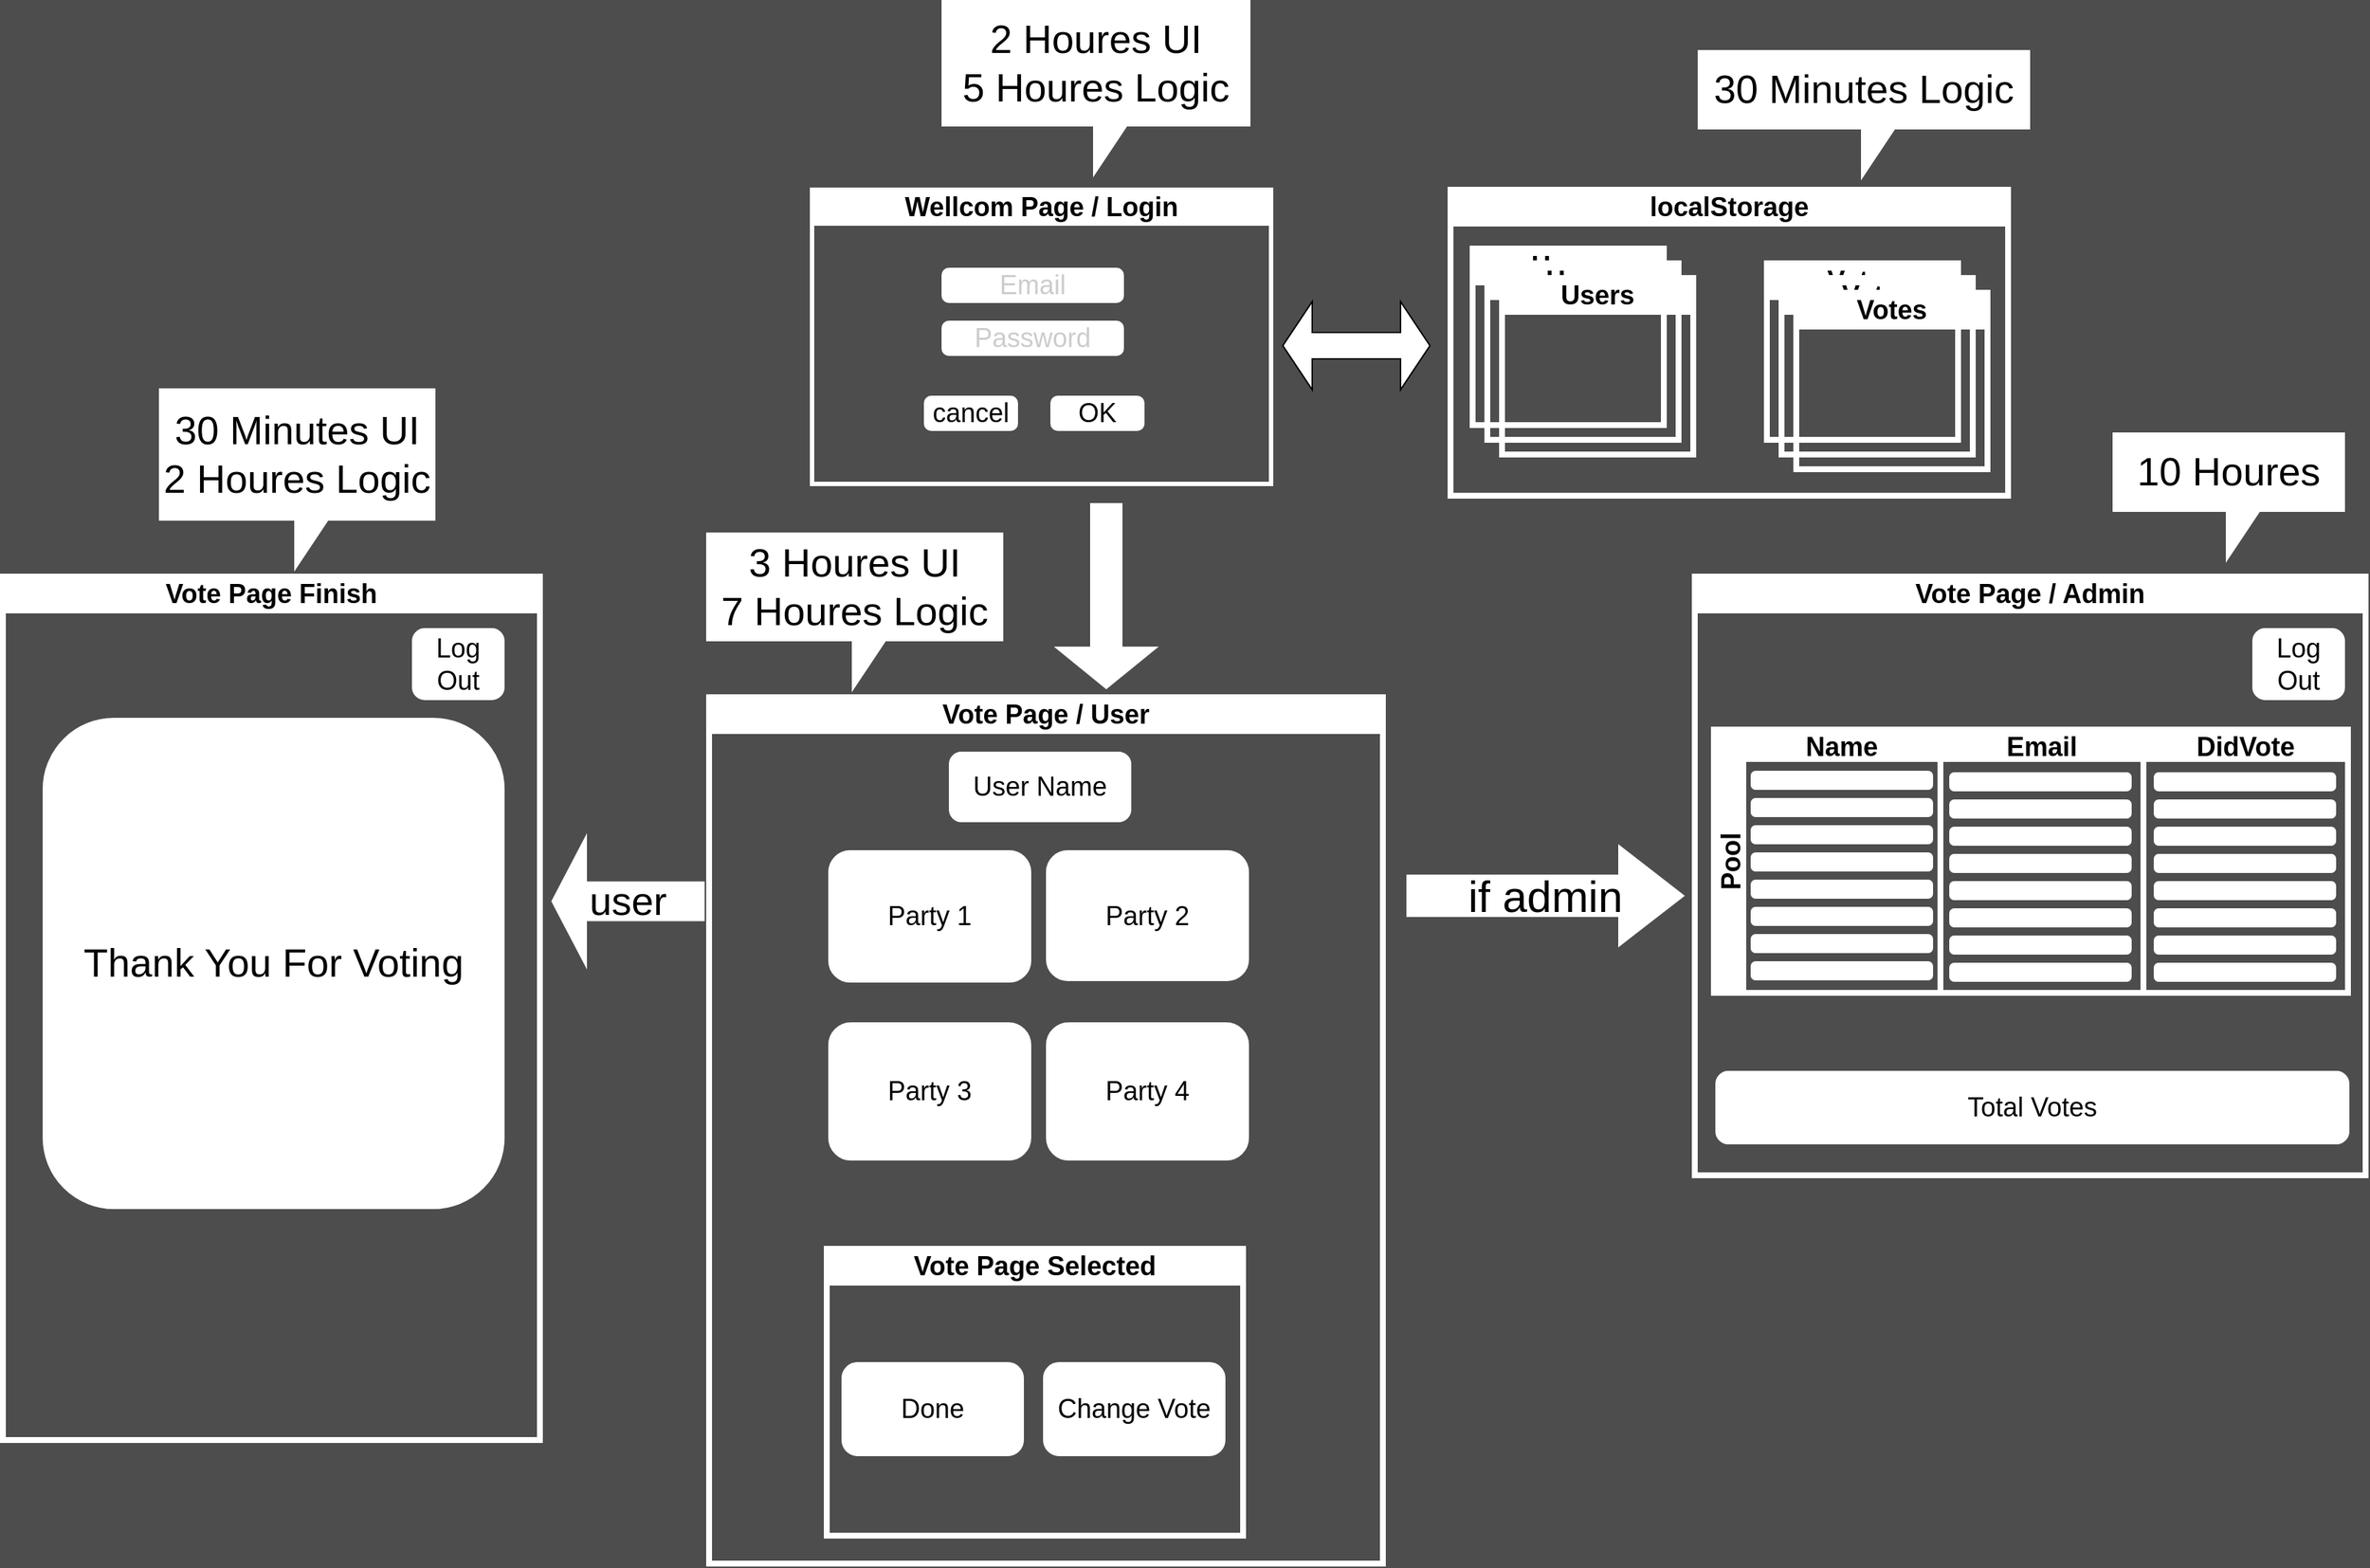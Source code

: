 <mxfile version="20.8.20" type="github">
  <diagram name="Page-1" id="e56a1550-8fbb-45ad-956c-1786394a9013">
    <mxGraphModel dx="1908" dy="1518" grid="0" gridSize="10" guides="1" tooltips="1" connect="1" arrows="1" fold="1" page="0" pageScale="1" pageWidth="850" pageHeight="1100" background="#4D4D4D" math="0" shadow="0">
      <root>
        <mxCell id="0" />
        <mxCell id="1" parent="0" />
        <mxCell id="ZlQkUfzLvTR6-tfbi4hk-3" value="&lt;font style=&quot;font-size: 18px;&quot;&gt;Wellcom Page / Login&lt;/font&gt;" style="swimlane;whiteSpace=wrap;html=1;strokeWidth=3;strokeColor=#FFFFFF;" vertex="1" parent="1">
          <mxGeometry x="628" y="120" width="312" height="200" as="geometry" />
        </mxCell>
        <mxCell id="ZlQkUfzLvTR6-tfbi4hk-35" value="cancel" style="rounded=1;whiteSpace=wrap;html=1;strokeColor=#FFFFFF;strokeWidth=4;fontSize=18;" vertex="1" parent="ZlQkUfzLvTR6-tfbi4hk-3">
          <mxGeometry x="78" y="142" width="60" height="20" as="geometry" />
        </mxCell>
        <mxCell id="ZlQkUfzLvTR6-tfbi4hk-32" value="&lt;font color=&quot;#cccccc&quot;&gt;Email&lt;/font&gt;" style="rounded=1;whiteSpace=wrap;html=1;strokeColor=#FFFFFF;strokeWidth=4;fontSize=18;" vertex="1" parent="ZlQkUfzLvTR6-tfbi4hk-3">
          <mxGeometry x="90" y="55" width="120" height="20" as="geometry" />
        </mxCell>
        <mxCell id="ZlQkUfzLvTR6-tfbi4hk-33" value="&lt;font color=&quot;#cccccc&quot;&gt;Password&lt;/font&gt;" style="rounded=1;whiteSpace=wrap;html=1;strokeColor=#FFFFFF;strokeWidth=4;fontSize=18;" vertex="1" parent="ZlQkUfzLvTR6-tfbi4hk-3">
          <mxGeometry x="90" y="91" width="120" height="20" as="geometry" />
        </mxCell>
        <mxCell id="ZlQkUfzLvTR6-tfbi4hk-34" value="OK" style="rounded=1;whiteSpace=wrap;html=1;strokeColor=#FFFFFF;strokeWidth=4;fontSize=18;" vertex="1" parent="ZlQkUfzLvTR6-tfbi4hk-3">
          <mxGeometry x="164" y="142" width="60" height="20" as="geometry" />
        </mxCell>
        <mxCell id="ZlQkUfzLvTR6-tfbi4hk-6" value="&lt;font style=&quot;font-size: 18px;&quot;&gt;localStorage&lt;/font&gt;" style="swimlane;whiteSpace=wrap;html=1;strokeWidth=4;strokeColor=#FFFFFF;" vertex="1" parent="1">
          <mxGeometry x="1062" y="120" width="379" height="208" as="geometry" />
        </mxCell>
        <mxCell id="ZlQkUfzLvTR6-tfbi4hk-16" value="&lt;font style=&quot;font-size: 18px;&quot;&gt;Users&lt;/font&gt;" style="swimlane;whiteSpace=wrap;html=1;strokeWidth=4;strokeColor=#FFFFFF;" vertex="1" parent="ZlQkUfzLvTR6-tfbi4hk-6">
          <mxGeometry x="15" y="40" width="130" height="120" as="geometry" />
        </mxCell>
        <mxCell id="ZlQkUfzLvTR6-tfbi4hk-17" value="&lt;font style=&quot;font-size: 18px;&quot;&gt;Users&lt;/font&gt;" style="swimlane;whiteSpace=wrap;html=1;strokeWidth=4;strokeColor=#FFFFFF;" vertex="1" parent="ZlQkUfzLvTR6-tfbi4hk-6">
          <mxGeometry x="25" y="50" width="130" height="120" as="geometry" />
        </mxCell>
        <mxCell id="ZlQkUfzLvTR6-tfbi4hk-18" value="&lt;font style=&quot;font-size: 18px;&quot;&gt;Users&lt;/font&gt;" style="swimlane;whiteSpace=wrap;html=1;strokeWidth=4;strokeColor=#FFFFFF;" vertex="1" parent="ZlQkUfzLvTR6-tfbi4hk-6">
          <mxGeometry x="35" y="60" width="130" height="120" as="geometry" />
        </mxCell>
        <mxCell id="ZlQkUfzLvTR6-tfbi4hk-58" value="&lt;font style=&quot;font-size: 18px;&quot;&gt;Votes&lt;/font&gt;" style="swimlane;whiteSpace=wrap;html=1;strokeWidth=4;strokeColor=#FFFFFF;" vertex="1" parent="ZlQkUfzLvTR6-tfbi4hk-6">
          <mxGeometry x="215" y="50" width="130" height="120" as="geometry" />
        </mxCell>
        <mxCell id="ZlQkUfzLvTR6-tfbi4hk-57" value="" style="shape=doubleArrow;whiteSpace=wrap;html=1;" vertex="1" parent="1">
          <mxGeometry x="948.0" y="196" width="100" height="60" as="geometry" />
        </mxCell>
        <mxCell id="ZlQkUfzLvTR6-tfbi4hk-59" value="&lt;font style=&quot;font-size: 18px;&quot;&gt;Votes&lt;/font&gt;" style="swimlane;whiteSpace=wrap;html=1;strokeWidth=4;strokeColor=#FFFFFF;" vertex="1" parent="1">
          <mxGeometry x="1287" y="180" width="130" height="120" as="geometry" />
        </mxCell>
        <mxCell id="ZlQkUfzLvTR6-tfbi4hk-60" value="&lt;font style=&quot;font-size: 18px;&quot;&gt;Votes&lt;/font&gt;" style="swimlane;whiteSpace=wrap;html=1;strokeWidth=4;strokeColor=#FFFFFF;" vertex="1" parent="1">
          <mxGeometry x="1297" y="190" width="130" height="120" as="geometry" />
        </mxCell>
        <mxCell id="ZlQkUfzLvTR6-tfbi4hk-61" value="&lt;font style=&quot;font-size: 18px;&quot;&gt;Vote Page / User&lt;/font&gt;" style="swimlane;whiteSpace=wrap;html=1;spacing=3;strokeWidth=4;strokeColor=#FFFFFF;" vertex="1" parent="1">
          <mxGeometry x="558" y="465" width="458" height="589" as="geometry" />
        </mxCell>
        <mxCell id="ZlQkUfzLvTR6-tfbi4hk-65" value="Party 3" style="rounded=1;whiteSpace=wrap;html=1;strokeColor=#FFFFFF;strokeWidth=4;fontSize=18;" vertex="1" parent="ZlQkUfzLvTR6-tfbi4hk-61">
          <mxGeometry x="83" y="223" width="134" height="90" as="geometry" />
        </mxCell>
        <mxCell id="ZlQkUfzLvTR6-tfbi4hk-69" value="Party 1" style="rounded=1;whiteSpace=wrap;html=1;strokeColor=#FFFFFF;strokeWidth=4;fontSize=18;" vertex="1" parent="ZlQkUfzLvTR6-tfbi4hk-61">
          <mxGeometry x="83" y="106" width="134" height="86" as="geometry" />
        </mxCell>
        <mxCell id="ZlQkUfzLvTR6-tfbi4hk-68" value="Party 2" style="rounded=1;whiteSpace=wrap;html=1;strokeColor=#FFFFFF;strokeWidth=4;fontSize=18;" vertex="1" parent="ZlQkUfzLvTR6-tfbi4hk-61">
          <mxGeometry x="231" y="106" width="134" height="85" as="geometry" />
        </mxCell>
        <mxCell id="ZlQkUfzLvTR6-tfbi4hk-67" value="Party 4" style="rounded=1;whiteSpace=wrap;html=1;strokeColor=#FFFFFF;strokeWidth=4;fontSize=18;" vertex="1" parent="ZlQkUfzLvTR6-tfbi4hk-61">
          <mxGeometry x="231" y="223" width="134" height="90" as="geometry" />
        </mxCell>
        <mxCell id="ZlQkUfzLvTR6-tfbi4hk-135" value="User Name" style="rounded=1;whiteSpace=wrap;html=1;strokeColor=#FFFFFF;strokeWidth=4;fontSize=18;" vertex="1" parent="ZlQkUfzLvTR6-tfbi4hk-61">
          <mxGeometry x="165" y="39" width="120" height="44" as="geometry" />
        </mxCell>
        <mxCell id="ZlQkUfzLvTR6-tfbi4hk-143" value="Vote Page Selected" style="swimlane;whiteSpace=wrap;html=1;strokeColor=#FFFFFF;strokeWidth=4;fontSize=18;" vertex="1" parent="ZlQkUfzLvTR6-tfbi4hk-61">
          <mxGeometry x="80" y="375" width="283" height="195" as="geometry" />
        </mxCell>
        <mxCell id="ZlQkUfzLvTR6-tfbi4hk-145" value="Done" style="rounded=1;whiteSpace=wrap;html=1;strokeColor=#FFFFFF;strokeWidth=4;fontSize=18;" vertex="1" parent="ZlQkUfzLvTR6-tfbi4hk-143">
          <mxGeometry x="12" y="79" width="120" height="60" as="geometry" />
        </mxCell>
        <mxCell id="ZlQkUfzLvTR6-tfbi4hk-146" value="Change Vote" style="rounded=1;whiteSpace=wrap;html=1;strokeColor=#FFFFFF;strokeWidth=4;fontSize=18;" vertex="1" parent="ZlQkUfzLvTR6-tfbi4hk-143">
          <mxGeometry x="149" y="79" width="120" height="60" as="geometry" />
        </mxCell>
        <mxCell id="ZlQkUfzLvTR6-tfbi4hk-62" value="&lt;font style=&quot;font-size: 18px;&quot;&gt;Vote Page / Admin&lt;/font&gt;" style="swimlane;whiteSpace=wrap;html=1;spacing=3;strokeWidth=4;strokeColor=#FFFFFF;startSize=23;" vertex="1" parent="1">
          <mxGeometry x="1228" y="383" width="456" height="407" as="geometry" />
        </mxCell>
        <mxCell id="ZlQkUfzLvTR6-tfbi4hk-92" value="Pool" style="swimlane;childLayout=stackLayout;resizeParent=1;resizeParentMax=0;startSize=20;horizontal=0;horizontalStack=1;strokeColor=#FFFFFF;strokeWidth=4;fontSize=18;" vertex="1" parent="ZlQkUfzLvTR6-tfbi4hk-62">
          <mxGeometry x="13" y="104" width="431" height="179" as="geometry" />
        </mxCell>
        <mxCell id="ZlQkUfzLvTR6-tfbi4hk-93" value="Name" style="swimlane;startSize=20;strokeColor=#FFFFFF;strokeWidth=4;fontSize=18;" vertex="1" parent="ZlQkUfzLvTR6-tfbi4hk-92">
          <mxGeometry x="20" width="134" height="179" as="geometry" />
        </mxCell>
        <mxCell id="ZlQkUfzLvTR6-tfbi4hk-97" value="" style="rounded=1;whiteSpace=wrap;html=1;strokeColor=#FFFFFF;strokeWidth=4;fontSize=18;" vertex="1" parent="ZlQkUfzLvTR6-tfbi4hk-93">
          <mxGeometry x="7" y="30" width="120" height="9" as="geometry" />
        </mxCell>
        <mxCell id="ZlQkUfzLvTR6-tfbi4hk-98" value="" style="rounded=1;whiteSpace=wrap;html=1;strokeColor=#FFFFFF;strokeWidth=4;fontSize=18;" vertex="1" parent="ZlQkUfzLvTR6-tfbi4hk-93">
          <mxGeometry x="7" y="48.5" width="120" height="9" as="geometry" />
        </mxCell>
        <mxCell id="ZlQkUfzLvTR6-tfbi4hk-94" value="Email" style="swimlane;startSize=20;strokeColor=#FFFFFF;strokeWidth=4;fontSize=18;" vertex="1" parent="ZlQkUfzLvTR6-tfbi4hk-92">
          <mxGeometry x="154" width="138" height="179" as="geometry" />
        </mxCell>
        <mxCell id="ZlQkUfzLvTR6-tfbi4hk-95" value="DidVote" style="swimlane;startSize=20;strokeColor=#FFFFFF;strokeWidth=4;fontSize=18;" vertex="1" parent="ZlQkUfzLvTR6-tfbi4hk-92">
          <mxGeometry x="292" width="139" height="179" as="geometry" />
        </mxCell>
        <mxCell id="ZlQkUfzLvTR6-tfbi4hk-124" value="" style="rounded=1;whiteSpace=wrap;html=1;strokeColor=#FFFFFF;strokeWidth=4;fontSize=18;" vertex="1" parent="ZlQkUfzLvTR6-tfbi4hk-95">
          <mxGeometry x="9" y="31" width="120" height="9" as="geometry" />
        </mxCell>
        <mxCell id="ZlQkUfzLvTR6-tfbi4hk-125" value="" style="rounded=1;whiteSpace=wrap;html=1;strokeColor=#FFFFFF;strokeWidth=4;fontSize=18;" vertex="1" parent="ZlQkUfzLvTR6-tfbi4hk-95">
          <mxGeometry x="9" y="49.5" width="120" height="9" as="geometry" />
        </mxCell>
        <mxCell id="ZlQkUfzLvTR6-tfbi4hk-126" value="" style="rounded=1;whiteSpace=wrap;html=1;strokeColor=#FFFFFF;strokeWidth=4;fontSize=18;" vertex="1" parent="ZlQkUfzLvTR6-tfbi4hk-95">
          <mxGeometry x="9" y="68" width="120" height="9" as="geometry" />
        </mxCell>
        <mxCell id="ZlQkUfzLvTR6-tfbi4hk-127" value="" style="rounded=1;whiteSpace=wrap;html=1;strokeColor=#FFFFFF;strokeWidth=4;fontSize=18;" vertex="1" parent="ZlQkUfzLvTR6-tfbi4hk-95">
          <mxGeometry x="9" y="86.5" width="120" height="9" as="geometry" />
        </mxCell>
        <mxCell id="ZlQkUfzLvTR6-tfbi4hk-128" value="" style="rounded=1;whiteSpace=wrap;html=1;strokeColor=#FFFFFF;strokeWidth=4;fontSize=18;" vertex="1" parent="ZlQkUfzLvTR6-tfbi4hk-95">
          <mxGeometry x="9" y="105" width="120" height="9" as="geometry" />
        </mxCell>
        <mxCell id="ZlQkUfzLvTR6-tfbi4hk-129" value="" style="rounded=1;whiteSpace=wrap;html=1;strokeColor=#FFFFFF;strokeWidth=4;fontSize=18;" vertex="1" parent="ZlQkUfzLvTR6-tfbi4hk-95">
          <mxGeometry x="9" y="123.5" width="120" height="9" as="geometry" />
        </mxCell>
        <mxCell id="ZlQkUfzLvTR6-tfbi4hk-130" value="" style="rounded=1;whiteSpace=wrap;html=1;strokeColor=#FFFFFF;strokeWidth=4;fontSize=18;" vertex="1" parent="ZlQkUfzLvTR6-tfbi4hk-95">
          <mxGeometry x="9" y="142" width="120" height="9" as="geometry" />
        </mxCell>
        <mxCell id="ZlQkUfzLvTR6-tfbi4hk-131" value="" style="rounded=1;whiteSpace=wrap;html=1;strokeColor=#FFFFFF;strokeWidth=4;fontSize=18;" vertex="1" parent="ZlQkUfzLvTR6-tfbi4hk-95">
          <mxGeometry x="9" y="160.5" width="120" height="9" as="geometry" />
        </mxCell>
        <mxCell id="ZlQkUfzLvTR6-tfbi4hk-132" value="Total Votes" style="rounded=1;whiteSpace=wrap;html=1;strokeColor=#FFFFFF;strokeWidth=4;fontSize=18;" vertex="1" parent="ZlQkUfzLvTR6-tfbi4hk-62">
          <mxGeometry x="16" y="338" width="427" height="46" as="geometry" />
        </mxCell>
        <mxCell id="ZlQkUfzLvTR6-tfbi4hk-133" value="Log Out" style="rounded=1;whiteSpace=wrap;html=1;strokeColor=#FFFFFF;strokeWidth=4;fontSize=18;" vertex="1" parent="ZlQkUfzLvTR6-tfbi4hk-62">
          <mxGeometry x="381" y="37" width="59" height="45" as="geometry" />
        </mxCell>
        <mxCell id="ZlQkUfzLvTR6-tfbi4hk-107" value="" style="rounded=1;whiteSpace=wrap;html=1;strokeColor=#FFFFFF;strokeWidth=4;fontSize=18;" vertex="1" parent="1">
          <mxGeometry x="1268" y="554" width="120" height="9" as="geometry" />
        </mxCell>
        <mxCell id="ZlQkUfzLvTR6-tfbi4hk-108" value="" style="rounded=1;whiteSpace=wrap;html=1;strokeColor=#FFFFFF;strokeWidth=4;fontSize=18;" vertex="1" parent="1">
          <mxGeometry x="1268" y="572.5" width="120" height="9" as="geometry" />
        </mxCell>
        <mxCell id="ZlQkUfzLvTR6-tfbi4hk-112" value="" style="rounded=1;whiteSpace=wrap;html=1;strokeColor=#FFFFFF;strokeWidth=4;fontSize=18;" vertex="1" parent="1">
          <mxGeometry x="1268" y="591" width="120" height="9" as="geometry" />
        </mxCell>
        <mxCell id="ZlQkUfzLvTR6-tfbi4hk-113" value="" style="rounded=1;whiteSpace=wrap;html=1;strokeColor=#FFFFFF;strokeWidth=4;fontSize=18;" vertex="1" parent="1">
          <mxGeometry x="1268" y="609.5" width="120" height="9" as="geometry" />
        </mxCell>
        <mxCell id="ZlQkUfzLvTR6-tfbi4hk-114" value="" style="rounded=1;whiteSpace=wrap;html=1;strokeColor=#FFFFFF;strokeWidth=4;fontSize=18;" vertex="1" parent="1">
          <mxGeometry x="1268" y="628" width="120" height="9" as="geometry" />
        </mxCell>
        <mxCell id="ZlQkUfzLvTR6-tfbi4hk-115" value="" style="rounded=1;whiteSpace=wrap;html=1;strokeColor=#FFFFFF;strokeWidth=4;fontSize=18;" vertex="1" parent="1">
          <mxGeometry x="1268" y="646.5" width="120" height="9" as="geometry" />
        </mxCell>
        <mxCell id="ZlQkUfzLvTR6-tfbi4hk-116" value="" style="rounded=1;whiteSpace=wrap;html=1;strokeColor=#FFFFFF;strokeWidth=4;fontSize=18;" vertex="1" parent="1">
          <mxGeometry x="1403" y="518" width="120" height="9" as="geometry" />
        </mxCell>
        <mxCell id="ZlQkUfzLvTR6-tfbi4hk-117" value="" style="rounded=1;whiteSpace=wrap;html=1;strokeColor=#FFFFFF;strokeWidth=4;fontSize=18;" vertex="1" parent="1">
          <mxGeometry x="1403" y="536.5" width="120" height="9" as="geometry" />
        </mxCell>
        <mxCell id="ZlQkUfzLvTR6-tfbi4hk-118" value="" style="rounded=1;whiteSpace=wrap;html=1;strokeColor=#FFFFFF;strokeWidth=4;fontSize=18;" vertex="1" parent="1">
          <mxGeometry x="1403" y="555" width="120" height="9" as="geometry" />
        </mxCell>
        <mxCell id="ZlQkUfzLvTR6-tfbi4hk-119" value="" style="rounded=1;whiteSpace=wrap;html=1;strokeColor=#FFFFFF;strokeWidth=4;fontSize=18;" vertex="1" parent="1">
          <mxGeometry x="1403" y="573.5" width="120" height="9" as="geometry" />
        </mxCell>
        <mxCell id="ZlQkUfzLvTR6-tfbi4hk-120" value="" style="rounded=1;whiteSpace=wrap;html=1;strokeColor=#FFFFFF;strokeWidth=4;fontSize=18;" vertex="1" parent="1">
          <mxGeometry x="1403" y="592" width="120" height="9" as="geometry" />
        </mxCell>
        <mxCell id="ZlQkUfzLvTR6-tfbi4hk-121" value="" style="rounded=1;whiteSpace=wrap;html=1;strokeColor=#FFFFFF;strokeWidth=4;fontSize=18;" vertex="1" parent="1">
          <mxGeometry x="1403" y="610.5" width="120" height="9" as="geometry" />
        </mxCell>
        <mxCell id="ZlQkUfzLvTR6-tfbi4hk-122" value="" style="rounded=1;whiteSpace=wrap;html=1;strokeColor=#FFFFFF;strokeWidth=4;fontSize=18;" vertex="1" parent="1">
          <mxGeometry x="1403" y="629" width="120" height="9" as="geometry" />
        </mxCell>
        <mxCell id="ZlQkUfzLvTR6-tfbi4hk-123" value="" style="rounded=1;whiteSpace=wrap;html=1;strokeColor=#FFFFFF;strokeWidth=4;fontSize=18;" vertex="1" parent="1">
          <mxGeometry x="1403" y="647.5" width="120" height="9" as="geometry" />
        </mxCell>
        <mxCell id="ZlQkUfzLvTR6-tfbi4hk-141" value="&lt;font style=&quot;font-size: 30px;&quot;&gt;if admin&lt;/font&gt;" style="html=1;shadow=0;dashed=0;align=center;verticalAlign=middle;shape=mxgraph.arrows2.arrow;dy=0.6;dx=40;notch=0;strokeColor=#FFFFFF;strokeWidth=4;fontSize=18;" vertex="1" parent="1">
          <mxGeometry x="1034" y="569" width="184" height="62" as="geometry" />
        </mxCell>
        <mxCell id="ZlQkUfzLvTR6-tfbi4hk-144" value="Vote Page Finish" style="swimlane;whiteSpace=wrap;html=1;strokeColor=#FFFFFF;strokeWidth=4;fontSize=18;" vertex="1" parent="1">
          <mxGeometry x="78" y="383" width="365" height="587" as="geometry" />
        </mxCell>
        <mxCell id="ZlQkUfzLvTR6-tfbi4hk-154" value="&lt;font style=&quot;font-size: 27px;&quot;&gt;Thank You For Voting&lt;/font&gt;" style="rounded=1;whiteSpace=wrap;html=1;strokeColor=#FFFFFF;strokeWidth=4;fontSize=18;" vertex="1" parent="ZlQkUfzLvTR6-tfbi4hk-144">
          <mxGeometry x="29" y="98" width="310" height="330" as="geometry" />
        </mxCell>
        <mxCell id="ZlQkUfzLvTR6-tfbi4hk-155" value="Log Out" style="rounded=1;whiteSpace=wrap;html=1;strokeColor=#FFFFFF;strokeWidth=4;fontSize=18;" vertex="1" parent="ZlQkUfzLvTR6-tfbi4hk-144">
          <mxGeometry x="280" y="37" width="59" height="45" as="geometry" />
        </mxCell>
        <mxCell id="ZlQkUfzLvTR6-tfbi4hk-156" value="user" style="shape=singleArrow;direction=west;whiteSpace=wrap;html=1;strokeColor=#FFFFFF;strokeWidth=4;fontSize=27;" vertex="1" parent="1">
          <mxGeometry x="453" y="565.5" width="100" height="76.5" as="geometry" />
        </mxCell>
        <mxCell id="ZlQkUfzLvTR6-tfbi4hk-158" value="2 Houres UI&lt;br&gt;5 Houres Logic" style="shape=callout;whiteSpace=wrap;html=1;perimeter=calloutPerimeter;strokeColor=#FFFFFF;strokeWidth=4;fontSize=27;" vertex="1" parent="1">
          <mxGeometry x="718" y="-7" width="206" height="112" as="geometry" />
        </mxCell>
        <mxCell id="ZlQkUfzLvTR6-tfbi4hk-159" value="30 Minutes Logic" style="shape=callout;whiteSpace=wrap;html=1;perimeter=calloutPerimeter;strokeColor=#FFFFFF;strokeWidth=4;fontSize=27;" vertex="1" parent="1">
          <mxGeometry x="1232" y="27" width="222" height="80" as="geometry" />
        </mxCell>
        <mxCell id="ZlQkUfzLvTR6-tfbi4hk-160" value="30 Minutes UI&lt;br&gt;2 Houres Logic" style="shape=callout;whiteSpace=wrap;html=1;perimeter=calloutPerimeter;strokeColor=#FFFFFF;strokeWidth=4;fontSize=27;" vertex="1" parent="1">
          <mxGeometry x="186" y="257" width="184" height="116" as="geometry" />
        </mxCell>
        <mxCell id="ZlQkUfzLvTR6-tfbi4hk-161" value="10 Houres" style="shape=callout;whiteSpace=wrap;html=1;perimeter=calloutPerimeter;strokeColor=#FFFFFF;strokeWidth=4;fontSize=27;" vertex="1" parent="1">
          <mxGeometry x="1514" y="287" width="154" height="80" as="geometry" />
        </mxCell>
        <mxCell id="ZlQkUfzLvTR6-tfbi4hk-162" value="3 Houres UI&lt;br&gt;7 Houres Logic" style="shape=callout;whiteSpace=wrap;html=1;perimeter=calloutPerimeter;strokeColor=#FFFFFF;strokeWidth=4;fontSize=27;" vertex="1" parent="1">
          <mxGeometry x="558" y="355" width="198" height="100" as="geometry" />
        </mxCell>
        <mxCell id="ZlQkUfzLvTR6-tfbi4hk-163" value="" style="shape=singleArrow;direction=south;whiteSpace=wrap;html=1;strokeColor=#FFFFFF;strokeWidth=4;fontSize=27;" vertex="1" parent="1">
          <mxGeometry x="798" y="335" width="60" height="122" as="geometry" />
        </mxCell>
      </root>
    </mxGraphModel>
  </diagram>
</mxfile>
